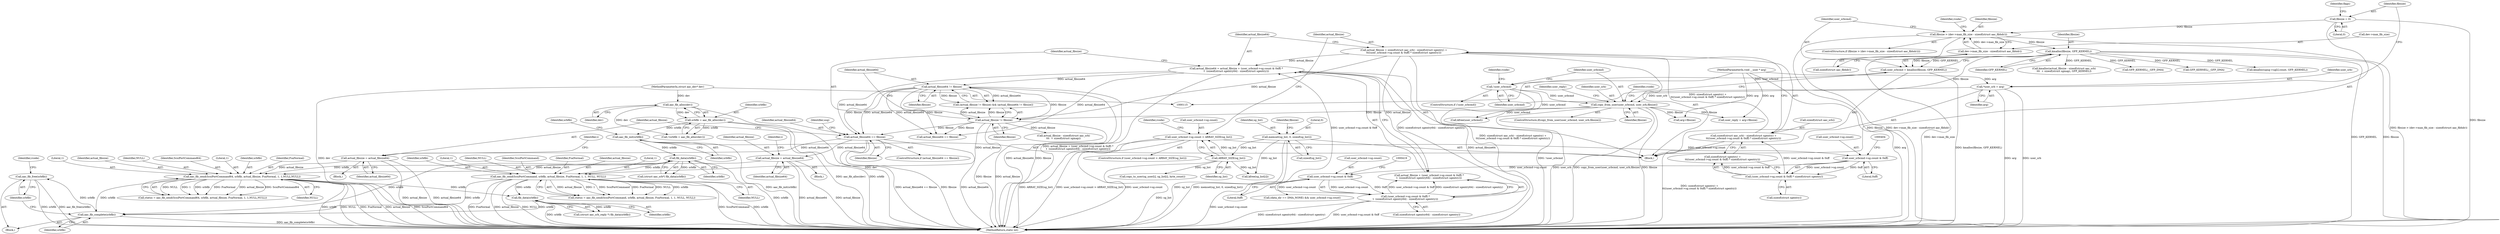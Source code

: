 digraph "0_linux_b4789b8e6be3151a955ade74872822f30e8cd914@API" {
"1001473" [label="(Call,aac_fib_free(srbfib))"];
"1001471" [label="(Call,aac_fib_complete(srbfib))"];
"1000936" [label="(Call,aac_fib_send(ScsiPortCommand64, srbfib, actual_fibsize, FsaNormal, 1, 1,NULL,NULL))"];
"1000206" [label="(Call,fib_data(srbfib))"];
"1000190" [label="(Call,aac_fib_init(srbfib))"];
"1000182" [label="(Call,srbfib = aac_fib_alloc(dev))"];
"1000184" [label="(Call,aac_fib_alloc(dev))"];
"1000116" [label="(MethodParameterIn,struct aac_dev* dev)"];
"1000487" [label="(Call,actual_fibsize = actual_fibsize64)"];
"1000483" [label="(Call,actual_fibsize64 == fibsize)"];
"1000427" [label="(Call,actual_fibsize64 != fibsize)"];
"1000405" [label="(Call,actual_fibsize64 = actual_fibsize + (user_srbcmd->sg.count & 0xff) *\n\t  (sizeof(struct sgentry64) - sizeof(struct sgentry)))"];
"1000387" [label="(Call,actual_fibsize = sizeof(struct aac_srb) - sizeof(struct sgentry) +\n\t\t((user_srbcmd->sg.count & 0xff) * sizeof(struct sgentry)))"];
"1000389" [label="(Call,sizeof(struct aac_srb) - sizeof(struct sgentry) +\n\t\t((user_srbcmd->sg.count & 0xff) * sizeof(struct sgentry)))"];
"1000395" [label="(Call,(user_srbcmd->sg.count & 0xff) * sizeof(struct sgentry))"];
"1000396" [label="(Call,user_srbcmd->sg.count & 0xff)"];
"1000373" [label="(Call,user_srbcmd->sg.count > ARRAY_SIZE(sg_list))"];
"1000379" [label="(Call,ARRAY_SIZE(sg_list))"];
"1000208" [label="(Call,memset(sg_list, 0, sizeof(sg_list)))"];
"1000409" [label="(Call,(user_srbcmd->sg.count & 0xff) *\n\t  (sizeof(struct sgentry64) - sizeof(struct sgentry)))"];
"1000410" [label="(Call,user_srbcmd->sg.count & 0xff)"];
"1000424" [label="(Call,actual_fibsize != fibsize)"];
"1000259" [label="(Call,copy_from_user(user_srbcmd, user_srb,fibsize))"];
"1000250" [label="(Call,!user_srbcmd)"];
"1000244" [label="(Call,user_srbcmd = kmalloc(fibsize, GFP_KERNEL))"];
"1000246" [label="(Call,kmalloc(fibsize, GFP_KERNEL))"];
"1000230" [label="(Call,fibsize > (dev->max_fib_size - sizeof(struct aac_fibhdr)))"];
"1000136" [label="(Call,fibsize = 0)"];
"1000232" [label="(Call,dev->max_fib_size - sizeof(struct aac_fibhdr))"];
"1000130" [label="(Call,*user_srb = arg)"];
"1000117" [label="(MethodParameterIn,void __user * arg)"];
"1000727" [label="(Call,actual_fibsize = actual_fibsize64)"];
"1001434" [label="(Call,fib_data(srbfib))"];
"1001338" [label="(Call,aac_fib_send(ScsiPortCommand, srbfib, actual_fibsize, FsaNormal, 1, 1, NULL, NULL))"];
"1000204" [label="(Call,(struct aac_srb*) fib_data(srbfib))"];
"1000191" [label="(Identifier,srbfib)"];
"1000938" [label="(Identifier,srbfib)"];
"1000397" [label="(Call,user_srbcmd->sg.count)"];
"1000409" [label="(Call,(user_srbcmd->sg.count & 0xff) *\n\t  (sizeof(struct sgentry64) - sizeof(struct sgentry)))"];
"1001343" [label="(Literal,1)"];
"1000261" [label="(Identifier,user_srb)"];
"1000265" [label="(Identifier,rcode)"];
"1000248" [label="(Identifier,GFP_KERNEL)"];
"1000373" [label="(Call,user_srbcmd->sg.count > ARRAY_SIZE(sg_list))"];
"1000962" [label="(Call,actual_fibsize64 == fibsize)"];
"1000190" [label="(Call,aac_fib_init(srbfib))"];
"1000181" [label="(Call,!(srbfib = aac_fib_alloc(dev)))"];
"1000387" [label="(Call,actual_fibsize = sizeof(struct aac_srb) - sizeof(struct sgentry) +\n\t\t((user_srbcmd->sg.count & 0xff) * sizeof(struct sgentry)))"];
"1001346" [label="(Identifier,NULL)"];
"1000940" [label="(Identifier,FsaNormal)"];
"1000428" [label="(Identifier,actual_fibsize64)"];
"1001461" [label="(Call,kfree(sg_list[i]))"];
"1001432" [label="(Call,(struct aac_srb_reply *) fib_data(srbfib))"];
"1000206" [label="(Call,fib_data(srbfib))"];
"1001338" [label="(Call,aac_fib_send(ScsiPortCommand, srbfib, actual_fibsize, FsaNormal, 1, 1, NULL, NULL))"];
"1000424" [label="(Call,actual_fibsize != fibsize)"];
"1000699" [label="(Call,kmalloc(actual_fibsize - sizeof(struct aac_srb)\n\t\t\t  + sizeof(struct sgmap), GFP_KERNEL))"];
"1000132" [label="(Identifier,arg)"];
"1000429" [label="(Identifier,fibsize)"];
"1000380" [label="(Identifier,sg_list)"];
"1000406" [label="(Identifier,actual_fibsize64)"];
"1000137" [label="(Identifier,fibsize)"];
"1000485" [label="(Identifier,fibsize)"];
"1000388" [label="(Identifier,actual_fibsize)"];
"1001027" [label="(Call,GFP_KERNEL|__GFP_DMA)"];
"1000426" [label="(Identifier,fibsize)"];
"1001473" [label="(Call,aac_fib_free(srbfib))"];
"1000183" [label="(Identifier,srbfib)"];
"1000417" [label="(Call,sizeof(struct sgentry64) - sizeof(struct sgentry))"];
"1000258" [label="(ControlStructure,if(copy_from_user(user_srbcmd, user_srb,fibsize)))"];
"1000270" [label="(Identifier,user_reply)"];
"1000251" [label="(Identifier,user_srbcmd)"];
"1000244" [label="(Call,user_srbcmd = kmalloc(fibsize, GFP_KERNEL))"];
"1000141" [label="(Identifier,flags)"];
"1000216" [label="(Identifier,fibsize)"];
"1001340" [label="(Identifier,srbfib)"];
"1001344" [label="(Literal,1)"];
"1000427" [label="(Call,actual_fibsize64 != fibsize)"];
"1001435" [label="(Identifier,srbfib)"];
"1000486" [label="(Block,)"];
"1000407" [label="(Call,actual_fibsize + (user_srbcmd->sg.count & 0xff) *\n\t  (sizeof(struct sgentry64) - sizeof(struct sgentry)))"];
"1000207" [label="(Identifier,srbfib)"];
"1000402" [label="(Literal,0xff)"];
"1000395" [label="(Call,(user_srbcmd->sg.count & 0xff) * sizeof(struct sgentry))"];
"1001345" [label="(Identifier,NULL)"];
"1000423" [label="(Call,(actual_fibsize != fibsize) && (actual_fibsize64 != fibsize))"];
"1000396" [label="(Call,user_srbcmd->sg.count & 0xff)"];
"1000185" [label="(Identifier,dev)"];
"1000545" [label="(Call,GFP_KERNEL|__GFP_DMA)"];
"1000934" [label="(Call,status = aac_fib_send(ScsiPortCommand64, srbfib, actual_fibsize, FsaNormal, 1, 1,NULL,NULL))"];
"1000403" [label="(Call,sizeof(struct sgentry))"];
"1000700" [label="(Call,actual_fibsize - sizeof(struct aac_srb)\n\t\t\t  + sizeof(struct sgmap))"];
"1000416" [label="(Literal,0xff)"];
"1000941" [label="(Literal,1)"];
"1000425" [label="(Identifier,actual_fibsize)"];
"1000208" [label="(Call,memset(sg_list, 0, sizeof(sg_list)))"];
"1000727" [label="(Call,actual_fibsize = actual_fibsize64)"];
"1000230" [label="(Call,fibsize > (dev->max_fib_size - sizeof(struct aac_fibhdr)))"];
"1001470" [label="(Block,)"];
"1000392" [label="(Call,sizeof(struct sgentry) +\n\t\t((user_srbcmd->sg.count & 0xff) * sizeof(struct sgentry)))"];
"1000249" [label="(ControlStructure,if (!user_srbcmd))"];
"1000492" [label="(Identifier,i)"];
"1000247" [label="(Identifier,fibsize)"];
"1000246" [label="(Call,kmalloc(fibsize, GFP_KERNEL))"];
"1000196" [label="(Identifier,srbfib)"];
"1000939" [label="(Identifier,actual_fibsize)"];
"1000488" [label="(Identifier,actual_fibsize)"];
"1001472" [label="(Identifier,srbfib)"];
"1000182" [label="(Call,srbfib = aac_fib_alloc(dev))"];
"1001474" [label="(Identifier,srbfib)"];
"1000487" [label="(Call,actual_fibsize = actual_fibsize64)"];
"1000250" [label="(Call,!user_srbcmd)"];
"1001476" [label="(Identifier,rcode)"];
"1000695" [label="(Block,)"];
"1000943" [label="(Identifier,NULL)"];
"1000410" [label="(Call,user_srbcmd->sg.count & 0xff)"];
"1000383" [label="(Identifier,rcode)"];
"1000240" [label="(Identifier,rcode)"];
"1000405" [label="(Call,actual_fibsize64 = actual_fibsize + (user_srbcmd->sg.count & 0xff) *\n\t  (sizeof(struct sgentry64) - sizeof(struct sgentry)))"];
"1000260" [label="(Identifier,user_srbcmd)"];
"1000437" [label="(Call,(data_dir == DMA_NONE) && user_srbcmd->sg.count)"];
"1000211" [label="(Call,sizeof(sg_list))"];
"1000184" [label="(Call,aac_fib_alloc(dev))"];
"1000231" [label="(Identifier,fibsize)"];
"1000117" [label="(MethodParameterIn,void __user * arg)"];
"1000698" [label="(Identifier,usg)"];
"1000484" [label="(Identifier,actual_fibsize64)"];
"1000374" [label="(Call,user_srbcmd->sg.count)"];
"1000233" [label="(Call,dev->max_fib_size)"];
"1000482" [label="(ControlStructure,if (actual_fibsize64 == fibsize))"];
"1001339" [label="(Identifier,ScsiPortCommand)"];
"1001342" [label="(Identifier,FsaNormal)"];
"1000729" [label="(Identifier,actual_fibsize64)"];
"1000944" [label="(Identifier,NULL)"];
"1000489" [label="(Identifier,actual_fibsize64)"];
"1000232" [label="(Call,dev->max_fib_size - sizeof(struct aac_fibhdr))"];
"1000138" [label="(Literal,0)"];
"1000210" [label="(Literal,0)"];
"1001477" [label="(MethodReturn,static int)"];
"1000229" [label="(ControlStructure,if (fibsize > (dev->max_fib_size - sizeof(struct aac_fibhdr))))"];
"1000254" [label="(Identifier,rcode)"];
"1000262" [label="(Identifier,fibsize)"];
"1001416" [label="(Call,copy_to_user(sg_user[i], sg_list[i], byte_count))"];
"1000245" [label="(Identifier,user_srbcmd)"];
"1000236" [label="(Call,sizeof(struct aac_fibhdr))"];
"1000372" [label="(ControlStructure,if (user_srbcmd->sg.count > ARRAY_SIZE(sg_list)))"];
"1000483" [label="(Call,actual_fibsize64 == fibsize)"];
"1000937" [label="(Identifier,ScsiPortCommand64)"];
"1000271" [label="(Call,arg+fibsize)"];
"1000269" [label="(Call,user_reply = arg+fibsize)"];
"1000136" [label="(Call,fibsize = 0)"];
"1000390" [label="(Call,sizeof(struct aac_srb))"];
"1000209" [label="(Identifier,sg_list)"];
"1000389" [label="(Call,sizeof(struct aac_srb) - sizeof(struct sgentry) +\n\t\t((user_srbcmd->sg.count & 0xff) * sizeof(struct sgentry)))"];
"1001341" [label="(Identifier,actual_fibsize)"];
"1001336" [label="(Call,status = aac_fib_send(ScsiPortCommand, srbfib, actual_fibsize, FsaNormal, 1, 1, NULL, NULL))"];
"1001449" [label="(Call,kfree(user_srbcmd))"];
"1000259" [label="(Call,copy_from_user(user_srbcmd, user_srb,fibsize))"];
"1000411" [label="(Call,user_srbcmd->sg.count)"];
"1000728" [label="(Identifier,actual_fibsize)"];
"1001434" [label="(Call,fib_data(srbfib))"];
"1000130" [label="(Call,*user_srb = arg)"];
"1000942" [label="(Literal,1)"];
"1001471" [label="(Call,aac_fib_complete(srbfib))"];
"1001207" [label="(Call,kmalloc(upsg->sg[i].count, GFP_KERNEL))"];
"1000732" [label="(Identifier,i)"];
"1000116" [label="(MethodParameterIn,struct aac_dev* dev)"];
"1000379" [label="(Call,ARRAY_SIZE(sg_list))"];
"1000118" [label="(Block,)"];
"1000936" [label="(Call,aac_fib_send(ScsiPortCommand64, srbfib, actual_fibsize, FsaNormal, 1, 1,NULL,NULL))"];
"1000131" [label="(Identifier,user_srb)"];
"1001473" -> "1001470"  [label="AST: "];
"1001473" -> "1001474"  [label="CFG: "];
"1001474" -> "1001473"  [label="AST: "];
"1001476" -> "1001473"  [label="CFG: "];
"1001473" -> "1001477"  [label="DDG: srbfib"];
"1001473" -> "1001477"  [label="DDG: aac_fib_free(srbfib)"];
"1001471" -> "1001473"  [label="DDG: srbfib"];
"1001471" -> "1001470"  [label="AST: "];
"1001471" -> "1001472"  [label="CFG: "];
"1001472" -> "1001471"  [label="AST: "];
"1001474" -> "1001471"  [label="CFG: "];
"1001471" -> "1001477"  [label="DDG: aac_fib_complete(srbfib)"];
"1000936" -> "1001471"  [label="DDG: srbfib"];
"1001434" -> "1001471"  [label="DDG: srbfib"];
"1000206" -> "1001471"  [label="DDG: srbfib"];
"1001338" -> "1001471"  [label="DDG: srbfib"];
"1000936" -> "1000934"  [label="AST: "];
"1000936" -> "1000944"  [label="CFG: "];
"1000937" -> "1000936"  [label="AST: "];
"1000938" -> "1000936"  [label="AST: "];
"1000939" -> "1000936"  [label="AST: "];
"1000940" -> "1000936"  [label="AST: "];
"1000941" -> "1000936"  [label="AST: "];
"1000942" -> "1000936"  [label="AST: "];
"1000943" -> "1000936"  [label="AST: "];
"1000944" -> "1000936"  [label="AST: "];
"1000934" -> "1000936"  [label="CFG: "];
"1000936" -> "1001477"  [label="DDG: actual_fibsize"];
"1000936" -> "1001477"  [label="DDG: ScsiPortCommand64"];
"1000936" -> "1001477"  [label="DDG: srbfib"];
"1000936" -> "1001477"  [label="DDG: NULL"];
"1000936" -> "1001477"  [label="DDG: FsaNormal"];
"1000936" -> "1000934"  [label="DDG: NULL"];
"1000936" -> "1000934"  [label="DDG: 1"];
"1000936" -> "1000934"  [label="DDG: srbfib"];
"1000936" -> "1000934"  [label="DDG: FsaNormal"];
"1000936" -> "1000934"  [label="DDG: actual_fibsize"];
"1000936" -> "1000934"  [label="DDG: ScsiPortCommand64"];
"1000206" -> "1000936"  [label="DDG: srbfib"];
"1000487" -> "1000936"  [label="DDG: actual_fibsize"];
"1000727" -> "1000936"  [label="DDG: actual_fibsize"];
"1000936" -> "1001434"  [label="DDG: srbfib"];
"1000206" -> "1000204"  [label="AST: "];
"1000206" -> "1000207"  [label="CFG: "];
"1000207" -> "1000206"  [label="AST: "];
"1000204" -> "1000206"  [label="CFG: "];
"1000206" -> "1001477"  [label="DDG: srbfib"];
"1000206" -> "1000204"  [label="DDG: srbfib"];
"1000190" -> "1000206"  [label="DDG: srbfib"];
"1000206" -> "1001338"  [label="DDG: srbfib"];
"1000190" -> "1000118"  [label="AST: "];
"1000190" -> "1000191"  [label="CFG: "];
"1000191" -> "1000190"  [label="AST: "];
"1000196" -> "1000190"  [label="CFG: "];
"1000190" -> "1001477"  [label="DDG: aac_fib_init(srbfib)"];
"1000182" -> "1000190"  [label="DDG: srbfib"];
"1000182" -> "1000181"  [label="AST: "];
"1000182" -> "1000184"  [label="CFG: "];
"1000183" -> "1000182"  [label="AST: "];
"1000184" -> "1000182"  [label="AST: "];
"1000181" -> "1000182"  [label="CFG: "];
"1000182" -> "1001477"  [label="DDG: aac_fib_alloc(dev)"];
"1000182" -> "1001477"  [label="DDG: srbfib"];
"1000182" -> "1000181"  [label="DDG: srbfib"];
"1000184" -> "1000182"  [label="DDG: dev"];
"1000184" -> "1000185"  [label="CFG: "];
"1000185" -> "1000184"  [label="AST: "];
"1000184" -> "1001477"  [label="DDG: dev"];
"1000184" -> "1000181"  [label="DDG: dev"];
"1000116" -> "1000184"  [label="DDG: dev"];
"1000116" -> "1000115"  [label="AST: "];
"1000116" -> "1001477"  [label="DDG: dev"];
"1000487" -> "1000486"  [label="AST: "];
"1000487" -> "1000489"  [label="CFG: "];
"1000488" -> "1000487"  [label="AST: "];
"1000489" -> "1000487"  [label="AST: "];
"1000492" -> "1000487"  [label="CFG: "];
"1000487" -> "1001477"  [label="DDG: actual_fibsize64"];
"1000487" -> "1001477"  [label="DDG: actual_fibsize"];
"1000483" -> "1000487"  [label="DDG: actual_fibsize64"];
"1000483" -> "1000482"  [label="AST: "];
"1000483" -> "1000485"  [label="CFG: "];
"1000484" -> "1000483"  [label="AST: "];
"1000485" -> "1000483"  [label="AST: "];
"1000488" -> "1000483"  [label="CFG: "];
"1000698" -> "1000483"  [label="CFG: "];
"1000483" -> "1001477"  [label="DDG: actual_fibsize64 == fibsize"];
"1000483" -> "1001477"  [label="DDG: fibsize"];
"1000483" -> "1001477"  [label="DDG: actual_fibsize64"];
"1000427" -> "1000483"  [label="DDG: actual_fibsize64"];
"1000427" -> "1000483"  [label="DDG: fibsize"];
"1000405" -> "1000483"  [label="DDG: actual_fibsize64"];
"1000424" -> "1000483"  [label="DDG: fibsize"];
"1000483" -> "1000727"  [label="DDG: actual_fibsize64"];
"1000427" -> "1000423"  [label="AST: "];
"1000427" -> "1000429"  [label="CFG: "];
"1000428" -> "1000427"  [label="AST: "];
"1000429" -> "1000427"  [label="AST: "];
"1000423" -> "1000427"  [label="CFG: "];
"1000427" -> "1001477"  [label="DDG: actual_fibsize64"];
"1000427" -> "1001477"  [label="DDG: fibsize"];
"1000427" -> "1000423"  [label="DDG: actual_fibsize64"];
"1000427" -> "1000423"  [label="DDG: fibsize"];
"1000405" -> "1000427"  [label="DDG: actual_fibsize64"];
"1000424" -> "1000427"  [label="DDG: fibsize"];
"1000427" -> "1000962"  [label="DDG: actual_fibsize64"];
"1000427" -> "1000962"  [label="DDG: fibsize"];
"1000405" -> "1000118"  [label="AST: "];
"1000405" -> "1000407"  [label="CFG: "];
"1000406" -> "1000405"  [label="AST: "];
"1000407" -> "1000405"  [label="AST: "];
"1000425" -> "1000405"  [label="CFG: "];
"1000405" -> "1001477"  [label="DDG: actual_fibsize + (user_srbcmd->sg.count & 0xff) *\n\t  (sizeof(struct sgentry64) - sizeof(struct sgentry))"];
"1000405" -> "1001477"  [label="DDG: actual_fibsize64"];
"1000387" -> "1000405"  [label="DDG: actual_fibsize"];
"1000409" -> "1000405"  [label="DDG: user_srbcmd->sg.count & 0xff"];
"1000409" -> "1000405"  [label="DDG: sizeof(struct sgentry64) - sizeof(struct sgentry)"];
"1000405" -> "1000962"  [label="DDG: actual_fibsize64"];
"1000387" -> "1000118"  [label="AST: "];
"1000387" -> "1000389"  [label="CFG: "];
"1000388" -> "1000387"  [label="AST: "];
"1000389" -> "1000387"  [label="AST: "];
"1000406" -> "1000387"  [label="CFG: "];
"1000387" -> "1001477"  [label="DDG: sizeof(struct aac_srb) - sizeof(struct sgentry) +\n\t\t((user_srbcmd->sg.count & 0xff) * sizeof(struct sgentry))"];
"1000389" -> "1000387"  [label="DDG: sizeof(struct sgentry) +\n\t\t((user_srbcmd->sg.count & 0xff) * sizeof(struct sgentry))"];
"1000387" -> "1000407"  [label="DDG: actual_fibsize"];
"1000387" -> "1000424"  [label="DDG: actual_fibsize"];
"1000389" -> "1000392"  [label="CFG: "];
"1000390" -> "1000389"  [label="AST: "];
"1000392" -> "1000389"  [label="AST: "];
"1000389" -> "1001477"  [label="DDG: sizeof(struct sgentry) +\n\t\t((user_srbcmd->sg.count & 0xff) * sizeof(struct sgentry))"];
"1000395" -> "1000389"  [label="DDG: user_srbcmd->sg.count & 0xff"];
"1000395" -> "1000392"  [label="AST: "];
"1000395" -> "1000403"  [label="CFG: "];
"1000396" -> "1000395"  [label="AST: "];
"1000403" -> "1000395"  [label="AST: "];
"1000392" -> "1000395"  [label="CFG: "];
"1000395" -> "1000392"  [label="DDG: user_srbcmd->sg.count & 0xff"];
"1000396" -> "1000395"  [label="DDG: user_srbcmd->sg.count"];
"1000396" -> "1000395"  [label="DDG: 0xff"];
"1000396" -> "1000402"  [label="CFG: "];
"1000397" -> "1000396"  [label="AST: "];
"1000402" -> "1000396"  [label="AST: "];
"1000404" -> "1000396"  [label="CFG: "];
"1000373" -> "1000396"  [label="DDG: user_srbcmd->sg.count"];
"1000396" -> "1000410"  [label="DDG: user_srbcmd->sg.count"];
"1000373" -> "1000372"  [label="AST: "];
"1000373" -> "1000379"  [label="CFG: "];
"1000374" -> "1000373"  [label="AST: "];
"1000379" -> "1000373"  [label="AST: "];
"1000383" -> "1000373"  [label="CFG: "];
"1000388" -> "1000373"  [label="CFG: "];
"1000373" -> "1001477"  [label="DDG: ARRAY_SIZE(sg_list)"];
"1000373" -> "1001477"  [label="DDG: user_srbcmd->sg.count > ARRAY_SIZE(sg_list)"];
"1000373" -> "1001477"  [label="DDG: user_srbcmd->sg.count"];
"1000379" -> "1000373"  [label="DDG: sg_list"];
"1000379" -> "1000380"  [label="CFG: "];
"1000380" -> "1000379"  [label="AST: "];
"1000379" -> "1001477"  [label="DDG: sg_list"];
"1000208" -> "1000379"  [label="DDG: sg_list"];
"1000379" -> "1001416"  [label="DDG: sg_list"];
"1000379" -> "1001461"  [label="DDG: sg_list"];
"1000208" -> "1000118"  [label="AST: "];
"1000208" -> "1000211"  [label="CFG: "];
"1000209" -> "1000208"  [label="AST: "];
"1000210" -> "1000208"  [label="AST: "];
"1000211" -> "1000208"  [label="AST: "];
"1000216" -> "1000208"  [label="CFG: "];
"1000208" -> "1001477"  [label="DDG: sg_list"];
"1000208" -> "1001477"  [label="DDG: memset(sg_list, 0, sizeof(sg_list))"];
"1000208" -> "1001461"  [label="DDG: sg_list"];
"1000409" -> "1000407"  [label="AST: "];
"1000409" -> "1000417"  [label="CFG: "];
"1000410" -> "1000409"  [label="AST: "];
"1000417" -> "1000409"  [label="AST: "];
"1000407" -> "1000409"  [label="CFG: "];
"1000409" -> "1001477"  [label="DDG: user_srbcmd->sg.count & 0xff"];
"1000409" -> "1001477"  [label="DDG: sizeof(struct sgentry64) - sizeof(struct sgentry)"];
"1000409" -> "1000407"  [label="DDG: user_srbcmd->sg.count & 0xff"];
"1000409" -> "1000407"  [label="DDG: sizeof(struct sgentry64) - sizeof(struct sgentry)"];
"1000410" -> "1000409"  [label="DDG: user_srbcmd->sg.count"];
"1000410" -> "1000409"  [label="DDG: 0xff"];
"1000410" -> "1000416"  [label="CFG: "];
"1000411" -> "1000410"  [label="AST: "];
"1000416" -> "1000410"  [label="AST: "];
"1000419" -> "1000410"  [label="CFG: "];
"1000410" -> "1001477"  [label="DDG: user_srbcmd->sg.count"];
"1000410" -> "1000437"  [label="DDG: user_srbcmd->sg.count"];
"1000424" -> "1000423"  [label="AST: "];
"1000424" -> "1000426"  [label="CFG: "];
"1000425" -> "1000424"  [label="AST: "];
"1000426" -> "1000424"  [label="AST: "];
"1000428" -> "1000424"  [label="CFG: "];
"1000423" -> "1000424"  [label="CFG: "];
"1000424" -> "1001477"  [label="DDG: fibsize"];
"1000424" -> "1001477"  [label="DDG: actual_fibsize"];
"1000424" -> "1000423"  [label="DDG: actual_fibsize"];
"1000424" -> "1000423"  [label="DDG: fibsize"];
"1000259" -> "1000424"  [label="DDG: fibsize"];
"1000424" -> "1000700"  [label="DDG: actual_fibsize"];
"1000424" -> "1000962"  [label="DDG: fibsize"];
"1000424" -> "1001338"  [label="DDG: actual_fibsize"];
"1000259" -> "1000258"  [label="AST: "];
"1000259" -> "1000262"  [label="CFG: "];
"1000260" -> "1000259"  [label="AST: "];
"1000261" -> "1000259"  [label="AST: "];
"1000262" -> "1000259"  [label="AST: "];
"1000265" -> "1000259"  [label="CFG: "];
"1000270" -> "1000259"  [label="CFG: "];
"1000259" -> "1001477"  [label="DDG: copy_from_user(user_srbcmd, user_srb,fibsize)"];
"1000259" -> "1001477"  [label="DDG: fibsize"];
"1000259" -> "1001477"  [label="DDG: user_srb"];
"1000250" -> "1000259"  [label="DDG: user_srbcmd"];
"1000130" -> "1000259"  [label="DDG: user_srb"];
"1000246" -> "1000259"  [label="DDG: fibsize"];
"1000259" -> "1000269"  [label="DDG: fibsize"];
"1000259" -> "1000271"  [label="DDG: fibsize"];
"1000259" -> "1001449"  [label="DDG: user_srbcmd"];
"1000250" -> "1000249"  [label="AST: "];
"1000250" -> "1000251"  [label="CFG: "];
"1000251" -> "1000250"  [label="AST: "];
"1000254" -> "1000250"  [label="CFG: "];
"1000260" -> "1000250"  [label="CFG: "];
"1000250" -> "1001477"  [label="DDG: !user_srbcmd"];
"1000244" -> "1000250"  [label="DDG: user_srbcmd"];
"1000250" -> "1001449"  [label="DDG: user_srbcmd"];
"1000244" -> "1000118"  [label="AST: "];
"1000244" -> "1000246"  [label="CFG: "];
"1000245" -> "1000244"  [label="AST: "];
"1000246" -> "1000244"  [label="AST: "];
"1000251" -> "1000244"  [label="CFG: "];
"1000244" -> "1001477"  [label="DDG: kmalloc(fibsize, GFP_KERNEL)"];
"1000246" -> "1000244"  [label="DDG: fibsize"];
"1000246" -> "1000244"  [label="DDG: GFP_KERNEL"];
"1000246" -> "1000248"  [label="CFG: "];
"1000247" -> "1000246"  [label="AST: "];
"1000248" -> "1000246"  [label="AST: "];
"1000246" -> "1001477"  [label="DDG: GFP_KERNEL"];
"1000246" -> "1001477"  [label="DDG: fibsize"];
"1000230" -> "1000246"  [label="DDG: fibsize"];
"1000246" -> "1000545"  [label="DDG: GFP_KERNEL"];
"1000246" -> "1000699"  [label="DDG: GFP_KERNEL"];
"1000246" -> "1001027"  [label="DDG: GFP_KERNEL"];
"1000246" -> "1001207"  [label="DDG: GFP_KERNEL"];
"1000230" -> "1000229"  [label="AST: "];
"1000230" -> "1000232"  [label="CFG: "];
"1000231" -> "1000230"  [label="AST: "];
"1000232" -> "1000230"  [label="AST: "];
"1000240" -> "1000230"  [label="CFG: "];
"1000245" -> "1000230"  [label="CFG: "];
"1000230" -> "1001477"  [label="DDG: fibsize"];
"1000230" -> "1001477"  [label="DDG: dev->max_fib_size - sizeof(struct aac_fibhdr)"];
"1000230" -> "1001477"  [label="DDG: fibsize > (dev->max_fib_size - sizeof(struct aac_fibhdr))"];
"1000136" -> "1000230"  [label="DDG: fibsize"];
"1000232" -> "1000230"  [label="DDG: dev->max_fib_size"];
"1000136" -> "1000118"  [label="AST: "];
"1000136" -> "1000138"  [label="CFG: "];
"1000137" -> "1000136"  [label="AST: "];
"1000138" -> "1000136"  [label="AST: "];
"1000141" -> "1000136"  [label="CFG: "];
"1000136" -> "1001477"  [label="DDG: fibsize"];
"1000232" -> "1000236"  [label="CFG: "];
"1000233" -> "1000232"  [label="AST: "];
"1000236" -> "1000232"  [label="AST: "];
"1000232" -> "1001477"  [label="DDG: dev->max_fib_size"];
"1000130" -> "1000118"  [label="AST: "];
"1000130" -> "1000132"  [label="CFG: "];
"1000131" -> "1000130"  [label="AST: "];
"1000132" -> "1000130"  [label="AST: "];
"1000137" -> "1000130"  [label="CFG: "];
"1000130" -> "1001477"  [label="DDG: arg"];
"1000130" -> "1001477"  [label="DDG: user_srb"];
"1000117" -> "1000130"  [label="DDG: arg"];
"1000117" -> "1000115"  [label="AST: "];
"1000117" -> "1001477"  [label="DDG: arg"];
"1000117" -> "1000269"  [label="DDG: arg"];
"1000117" -> "1000271"  [label="DDG: arg"];
"1000727" -> "1000695"  [label="AST: "];
"1000727" -> "1000729"  [label="CFG: "];
"1000728" -> "1000727"  [label="AST: "];
"1000729" -> "1000727"  [label="AST: "];
"1000732" -> "1000727"  [label="CFG: "];
"1000727" -> "1001477"  [label="DDG: actual_fibsize64"];
"1000727" -> "1001477"  [label="DDG: actual_fibsize"];
"1001434" -> "1001432"  [label="AST: "];
"1001434" -> "1001435"  [label="CFG: "];
"1001435" -> "1001434"  [label="AST: "];
"1001432" -> "1001434"  [label="CFG: "];
"1001434" -> "1001477"  [label="DDG: srbfib"];
"1001434" -> "1001432"  [label="DDG: srbfib"];
"1001338" -> "1001434"  [label="DDG: srbfib"];
"1001338" -> "1001336"  [label="AST: "];
"1001338" -> "1001346"  [label="CFG: "];
"1001339" -> "1001338"  [label="AST: "];
"1001340" -> "1001338"  [label="AST: "];
"1001341" -> "1001338"  [label="AST: "];
"1001342" -> "1001338"  [label="AST: "];
"1001343" -> "1001338"  [label="AST: "];
"1001344" -> "1001338"  [label="AST: "];
"1001345" -> "1001338"  [label="AST: "];
"1001346" -> "1001338"  [label="AST: "];
"1001336" -> "1001338"  [label="CFG: "];
"1001338" -> "1001477"  [label="DDG: FsaNormal"];
"1001338" -> "1001477"  [label="DDG: actual_fibsize"];
"1001338" -> "1001477"  [label="DDG: NULL"];
"1001338" -> "1001477"  [label="DDG: ScsiPortCommand"];
"1001338" -> "1001477"  [label="DDG: srbfib"];
"1001338" -> "1001336"  [label="DDG: actual_fibsize"];
"1001338" -> "1001336"  [label="DDG: 1"];
"1001338" -> "1001336"  [label="DDG: ScsiPortCommand"];
"1001338" -> "1001336"  [label="DDG: FsaNormal"];
"1001338" -> "1001336"  [label="DDG: NULL"];
"1001338" -> "1001336"  [label="DDG: srbfib"];
}
